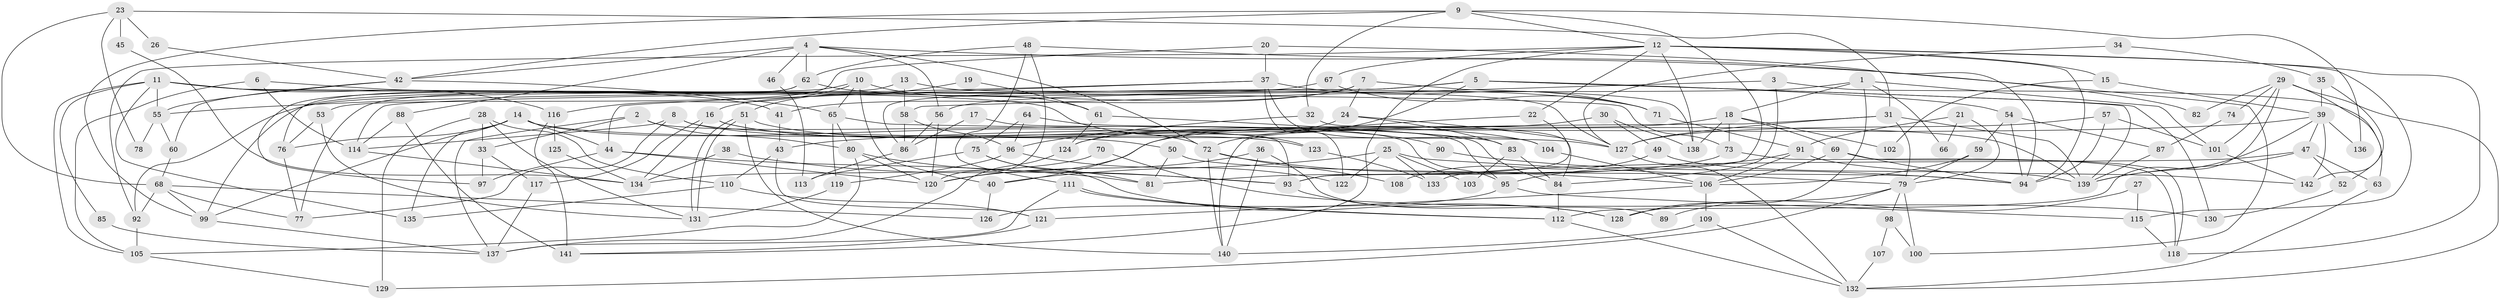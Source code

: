// coarse degree distribution, {4: 0.21, 5: 0.18, 6: 0.15, 7: 0.05, 3: 0.2, 2: 0.11, 9: 0.03, 8: 0.05, 10: 0.02}
// Generated by graph-tools (version 1.1) at 2025/37/03/04/25 23:37:07]
// undirected, 142 vertices, 284 edges
graph export_dot {
  node [color=gray90,style=filled];
  1;
  2;
  3;
  4;
  5;
  6;
  7;
  8;
  9;
  10;
  11;
  12;
  13;
  14;
  15;
  16;
  17;
  18;
  19;
  20;
  21;
  22;
  23;
  24;
  25;
  26;
  27;
  28;
  29;
  30;
  31;
  32;
  33;
  34;
  35;
  36;
  37;
  38;
  39;
  40;
  41;
  42;
  43;
  44;
  45;
  46;
  47;
  48;
  49;
  50;
  51;
  52;
  53;
  54;
  55;
  56;
  57;
  58;
  59;
  60;
  61;
  62;
  63;
  64;
  65;
  66;
  67;
  68;
  69;
  70;
  71;
  72;
  73;
  74;
  75;
  76;
  77;
  78;
  79;
  80;
  81;
  82;
  83;
  84;
  85;
  86;
  87;
  88;
  89;
  90;
  91;
  92;
  93;
  94;
  95;
  96;
  97;
  98;
  99;
  100;
  101;
  102;
  103;
  104;
  105;
  106;
  107;
  108;
  109;
  110;
  111;
  112;
  113;
  114;
  115;
  116;
  117;
  118;
  119;
  120;
  121;
  122;
  123;
  124;
  125;
  126;
  127;
  128;
  129;
  130;
  131;
  132;
  133;
  134;
  135;
  136;
  137;
  138;
  139;
  140;
  141;
  142;
  1 -- 18;
  1 -- 101;
  1 -- 56;
  1 -- 66;
  1 -- 128;
  2 -- 33;
  2 -- 80;
  2 -- 95;
  2 -- 137;
  3 -- 84;
  3 -- 63;
  3 -- 58;
  4 -- 56;
  4 -- 72;
  4 -- 42;
  4 -- 46;
  4 -- 62;
  4 -- 88;
  4 -- 100;
  5 -- 54;
  5 -- 40;
  5 -- 86;
  5 -- 114;
  5 -- 130;
  5 -- 139;
  6 -- 105;
  6 -- 114;
  6 -- 41;
  7 -- 24;
  7 -- 41;
  7 -- 16;
  7 -- 138;
  8 -- 77;
  8 -- 50;
  8 -- 114;
  8 -- 127;
  9 -- 12;
  9 -- 42;
  9 -- 32;
  9 -- 93;
  9 -- 99;
  9 -- 136;
  10 -- 65;
  10 -- 99;
  10 -- 40;
  10 -- 61;
  10 -- 116;
  11 -- 116;
  11 -- 73;
  11 -- 55;
  11 -- 85;
  11 -- 105;
  11 -- 123;
  11 -- 135;
  12 -- 118;
  12 -- 67;
  12 -- 15;
  12 -- 22;
  12 -- 92;
  12 -- 94;
  12 -- 115;
  12 -- 138;
  12 -- 141;
  13 -- 58;
  13 -- 127;
  13 -- 77;
  14 -- 99;
  14 -- 72;
  14 -- 44;
  14 -- 76;
  14 -- 135;
  14 -- 139;
  15 -- 39;
  15 -- 102;
  16 -- 123;
  16 -- 90;
  16 -- 117;
  16 -- 134;
  17 -- 86;
  17 -- 95;
  18 -- 138;
  18 -- 120;
  18 -- 69;
  18 -- 73;
  18 -- 102;
  19 -- 61;
  19 -- 51;
  20 -- 53;
  20 -- 37;
  20 -- 94;
  21 -- 79;
  21 -- 91;
  21 -- 66;
  22 -- 72;
  22 -- 93;
  23 -- 31;
  23 -- 68;
  23 -- 26;
  23 -- 45;
  23 -- 78;
  24 -- 127;
  24 -- 83;
  24 -- 124;
  25 -- 122;
  25 -- 40;
  25 -- 79;
  25 -- 103;
  25 -- 133;
  26 -- 42;
  27 -- 115;
  27 -- 128;
  28 -- 33;
  28 -- 131;
  28 -- 110;
  28 -- 129;
  29 -- 101;
  29 -- 112;
  29 -- 52;
  29 -- 74;
  29 -- 82;
  29 -- 132;
  30 -- 138;
  30 -- 124;
  30 -- 49;
  31 -- 139;
  31 -- 79;
  31 -- 127;
  31 -- 140;
  32 -- 84;
  32 -- 96;
  33 -- 117;
  33 -- 97;
  34 -- 35;
  34 -- 127;
  35 -- 142;
  35 -- 39;
  36 -- 140;
  36 -- 120;
  36 -- 89;
  37 -- 104;
  37 -- 55;
  37 -- 44;
  37 -- 71;
  37 -- 122;
  38 -- 93;
  38 -- 134;
  39 -- 43;
  39 -- 139;
  39 -- 47;
  39 -- 136;
  39 -- 142;
  40 -- 126;
  41 -- 43;
  42 -- 55;
  42 -- 60;
  42 -- 65;
  43 -- 110;
  43 -- 121;
  44 -- 81;
  44 -- 97;
  44 -- 120;
  45 -- 134;
  46 -- 113;
  47 -- 139;
  47 -- 52;
  47 -- 63;
  47 -- 133;
  48 -- 120;
  48 -- 62;
  48 -- 82;
  48 -- 111;
  49 -- 139;
  49 -- 108;
  50 -- 94;
  50 -- 81;
  51 -- 140;
  51 -- 131;
  51 -- 131;
  51 -- 104;
  52 -- 130;
  53 -- 76;
  53 -- 131;
  54 -- 59;
  54 -- 94;
  54 -- 87;
  55 -- 60;
  55 -- 78;
  56 -- 120;
  56 -- 86;
  57 -- 127;
  57 -- 94;
  57 -- 101;
  58 -- 86;
  58 -- 96;
  59 -- 79;
  59 -- 106;
  60 -- 68;
  61 -- 124;
  61 -- 83;
  62 -- 76;
  62 -- 71;
  62 -- 97;
  63 -- 132;
  64 -- 75;
  64 -- 96;
  64 -- 84;
  65 -- 93;
  65 -- 80;
  65 -- 119;
  67 -- 92;
  67 -- 71;
  68 -- 99;
  68 -- 92;
  68 -- 77;
  68 -- 126;
  69 -- 94;
  69 -- 106;
  69 -- 118;
  70 -- 130;
  70 -- 134;
  71 -- 91;
  72 -- 106;
  72 -- 140;
  72 -- 108;
  73 -- 118;
  73 -- 81;
  74 -- 87;
  75 -- 81;
  75 -- 128;
  75 -- 113;
  76 -- 77;
  79 -- 129;
  79 -- 89;
  79 -- 98;
  79 -- 100;
  80 -- 93;
  80 -- 105;
  80 -- 120;
  83 -- 84;
  83 -- 103;
  84 -- 112;
  85 -- 137;
  86 -- 113;
  87 -- 139;
  88 -- 114;
  88 -- 141;
  90 -- 94;
  91 -- 106;
  91 -- 95;
  91 -- 142;
  92 -- 105;
  93 -- 128;
  95 -- 115;
  95 -- 126;
  96 -- 119;
  96 -- 122;
  98 -- 100;
  98 -- 107;
  99 -- 137;
  101 -- 142;
  104 -- 106;
  105 -- 129;
  106 -- 121;
  106 -- 109;
  107 -- 132;
  109 -- 132;
  109 -- 140;
  110 -- 135;
  110 -- 121;
  111 -- 112;
  111 -- 112;
  111 -- 137;
  112 -- 132;
  114 -- 134;
  115 -- 118;
  116 -- 141;
  116 -- 125;
  117 -- 137;
  119 -- 131;
  121 -- 141;
  123 -- 133;
  124 -- 137;
  125 -- 134;
  127 -- 132;
}
